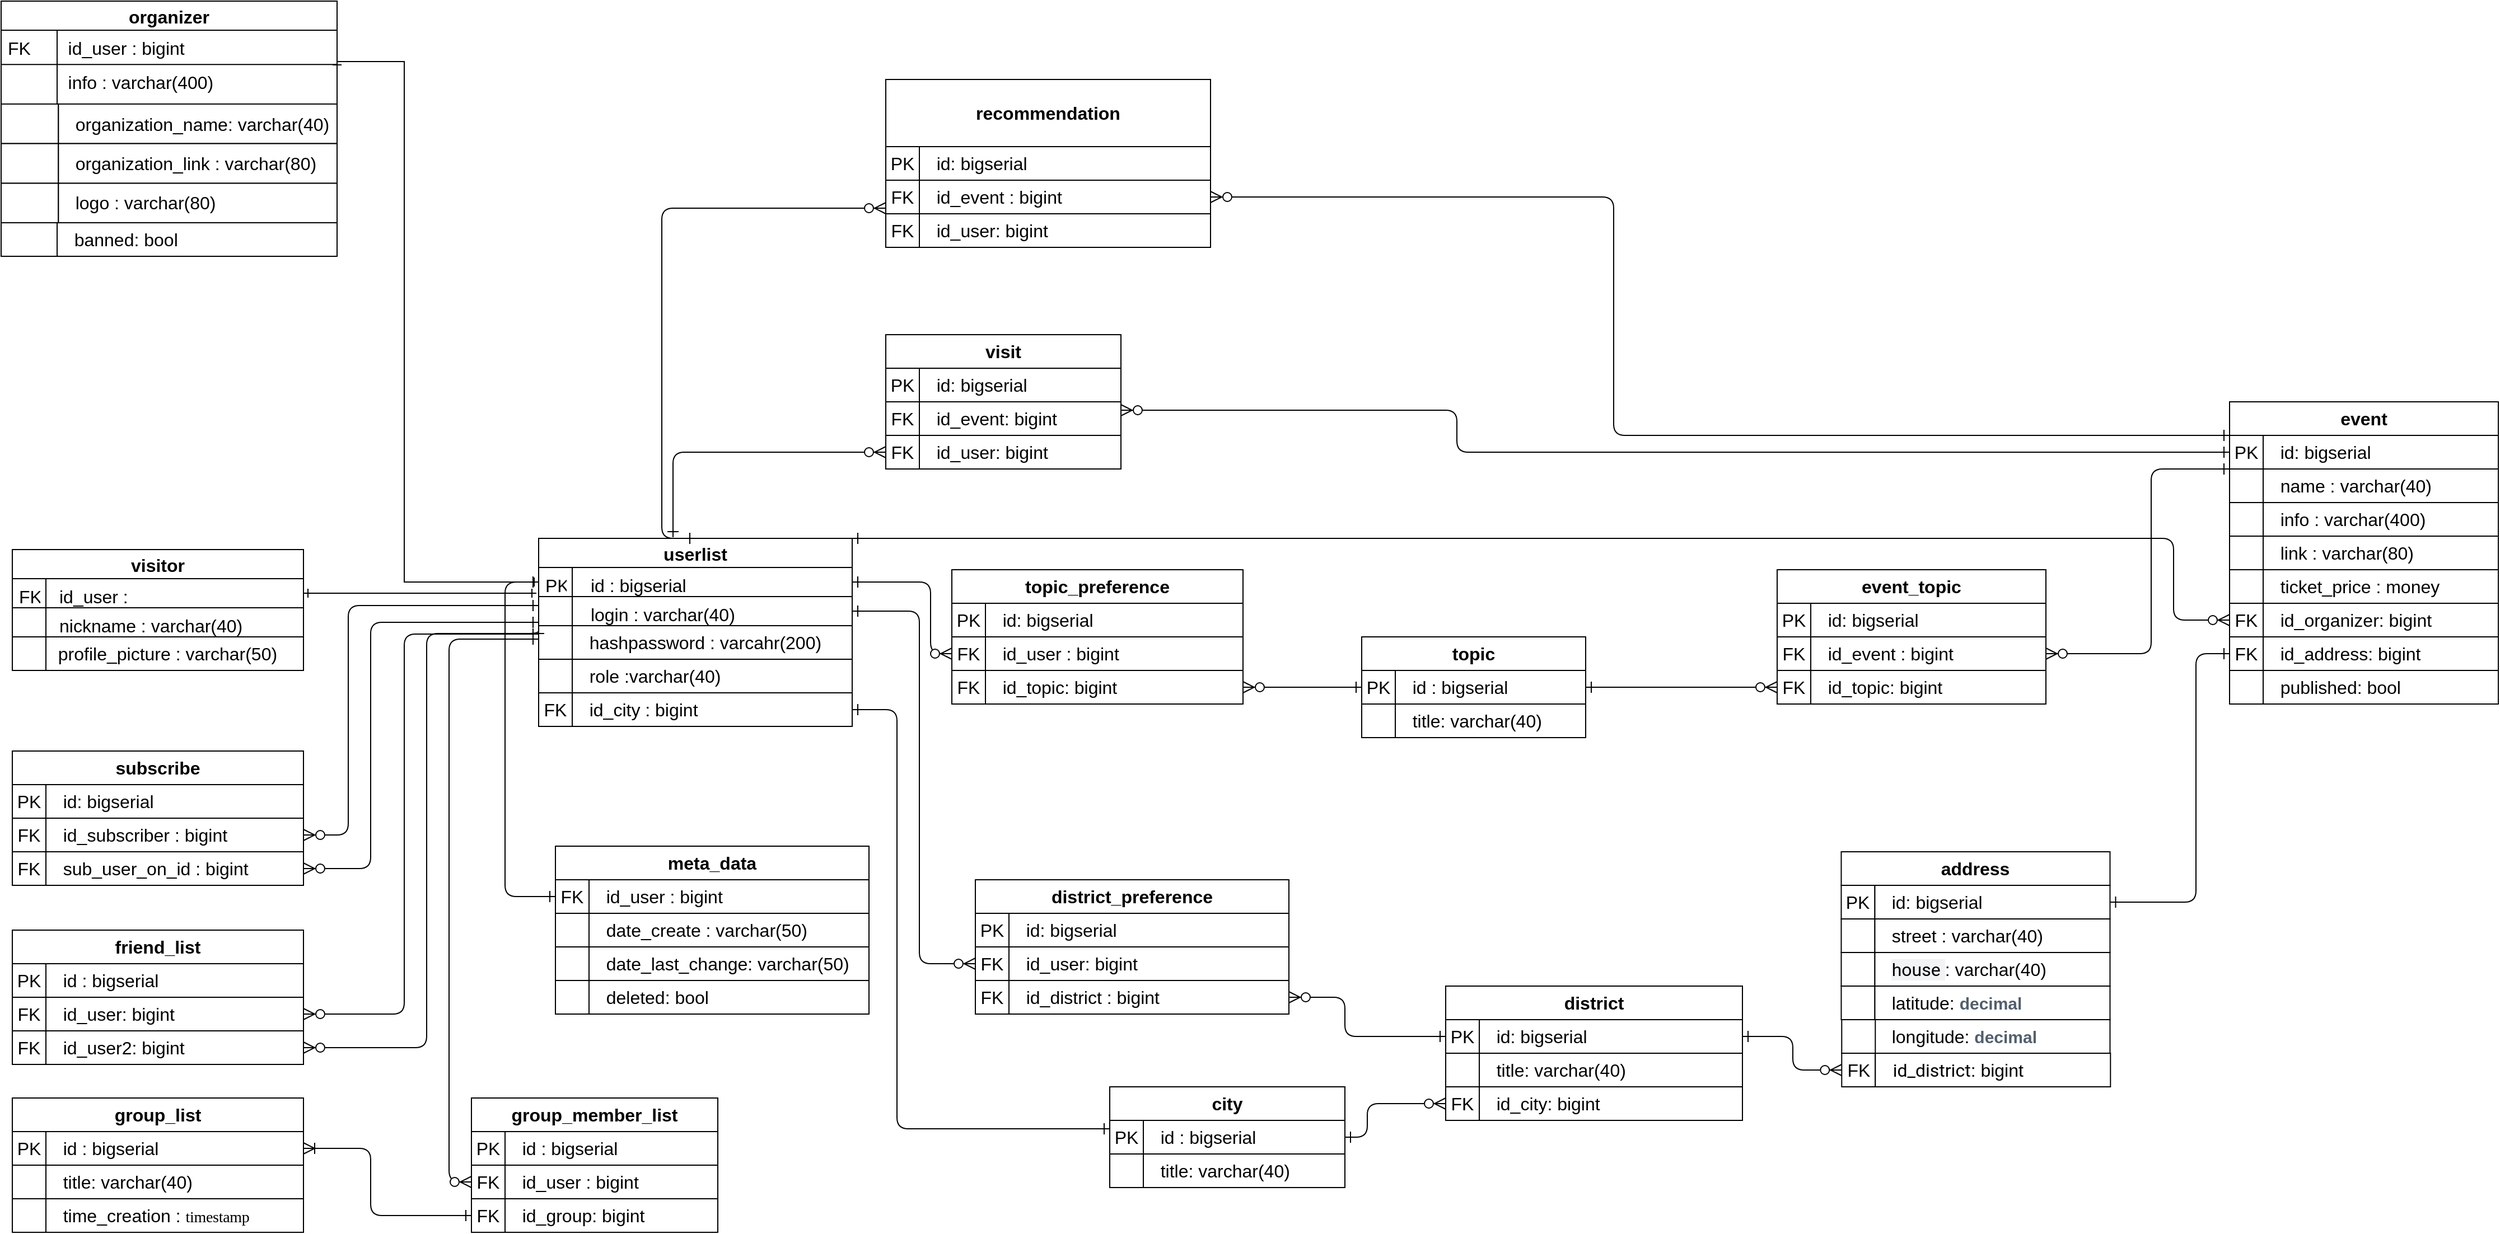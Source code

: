 <mxfile version="12.6.5" type="device"><diagram id="C5RBs43oDa-KdzZeNtuy" name="Page-1"><mxGraphModel dx="1504" dy="714" grid="1" gridSize="10" guides="1" tooltips="1" connect="1" arrows="1" fold="1" page="1" pageScale="1" pageWidth="827" pageHeight="1169" math="0" shadow="0"><root><mxCell id="WIyWlLk6GJQsqaUBKTNV-0"/><mxCell id="WIyWlLk6GJQsqaUBKTNV-1" parent="WIyWlLk6GJQsqaUBKTNV-0"/><mxCell id="cJ0iPeuXP4pMmwg4Xfa1-134" style="edgeStyle=orthogonalEdgeStyle;rounded=0;orthogonalLoop=1;jettySize=auto;html=1;exitX=0;exitY=0.5;exitDx=0;exitDy=0;entryX=1;entryY=-0.093;entryDx=0;entryDy=0;entryPerimeter=0;startArrow=ERone;startFill=0;endArrow=ERone;endFill=0;fontSize=16;" parent="WIyWlLk6GJQsqaUBKTNV-1" source="zkfFHV4jXpPFQw0GAbJ--52" target="cJ0iPeuXP4pMmwg4Xfa1-52" edge="1"><mxGeometry relative="1" as="geometry"><Array as="points"><mxPoint x="370" y="559"/><mxPoint x="370" y="94"/><mxPoint x="310" y="94"/></Array></mxGeometry></mxCell><mxCell id="cJ0iPeuXP4pMmwg4Xfa1-21" value="" style="group;fontSize=16;" parent="WIyWlLk6GJQsqaUBKTNV-1" vertex="1" connectable="0"><mxGeometry x="490" y="520" width="280" height="138" as="geometry"/></mxCell><mxCell id="zkfFHV4jXpPFQw0GAbJ--51" value="userlist" style="swimlane;fontStyle=1;childLayout=stackLayout;horizontal=1;startSize=26;horizontalStack=0;resizeParent=1;resizeLast=0;collapsible=1;marginBottom=0;rounded=0;shadow=0;strokeWidth=1;fontSize=16;" parent="cJ0iPeuXP4pMmwg4Xfa1-21" vertex="1"><mxGeometry width="280" height="78" as="geometry"><mxRectangle x="20" y="80" width="160" height="26" as="alternateBounds"/></mxGeometry></mxCell><mxCell id="zkfFHV4jXpPFQw0GAbJ--52" value=" id : bigserial&#10;" style="shape=partialRectangle;top=0;left=0;right=0;bottom=1;align=left;verticalAlign=top;fillColor=none;spacingLeft=40;spacingRight=4;overflow=hidden;rotatable=0;points=[[0,0.5],[1,0.5]];portConstraint=eastwest;dropTarget=0;rounded=0;shadow=0;strokeWidth=1;fontStyle=0;fontSize=16;" parent="zkfFHV4jXpPFQw0GAbJ--51" vertex="1"><mxGeometry y="26" width="280" height="26" as="geometry"/></mxCell><mxCell id="zkfFHV4jXpPFQw0GAbJ--53" value="PK" style="shape=partialRectangle;top=0;left=0;bottom=0;fillColor=none;align=left;verticalAlign=top;spacingLeft=4;spacingRight=4;overflow=hidden;rotatable=0;points=[];portConstraint=eastwest;part=1;fontSize=16;" parent="zkfFHV4jXpPFQw0GAbJ--52" vertex="1" connectable="0"><mxGeometry width="30" height="26" as="geometry"/></mxCell><mxCell id="zkfFHV4jXpPFQw0GAbJ--54" value=" login : varchar(40)" style="shape=partialRectangle;top=0;left=0;right=0;bottom=0;align=left;verticalAlign=top;fillColor=none;spacingLeft=40;spacingRight=4;overflow=hidden;rotatable=0;points=[[0,0.5],[1,0.5]];portConstraint=eastwest;dropTarget=0;rounded=0;shadow=0;strokeWidth=1;fontSize=16;" parent="zkfFHV4jXpPFQw0GAbJ--51" vertex="1"><mxGeometry y="52" width="280" height="26" as="geometry"/></mxCell><mxCell id="zkfFHV4jXpPFQw0GAbJ--55" value="" style="shape=partialRectangle;top=0;left=0;bottom=0;fillColor=none;align=left;verticalAlign=top;spacingLeft=4;spacingRight=4;overflow=hidden;rotatable=0;points=[];portConstraint=eastwest;part=1;fontSize=16;" parent="zkfFHV4jXpPFQw0GAbJ--54" vertex="1" connectable="0"><mxGeometry width="30" height="26" as="geometry"/></mxCell><mxCell id="cJ0iPeuXP4pMmwg4Xfa1-22" value="" style="group;fontSize=16;" parent="cJ0iPeuXP4pMmwg4Xfa1-21" vertex="1" connectable="0"><mxGeometry y="78" width="280" height="60" as="geometry"/></mxCell><mxCell id="cJ0iPeuXP4pMmwg4Xfa1-7" value="" style="rounded=0;whiteSpace=wrap;html=1;fontSize=16;" parent="cJ0iPeuXP4pMmwg4Xfa1-22" vertex="1"><mxGeometry width="49.412" height="30" as="geometry"/></mxCell><mxCell id="cJ0iPeuXP4pMmwg4Xfa1-13" value="&lt;span style=&quot;white-space: normal ; font-size: 16px&quot;&gt;&amp;nbsp; &amp;nbsp;hashpassword : varcahr(200)&lt;/span&gt;" style="rounded=0;whiteSpace=wrap;html=1;align=left;fontSize=16;" parent="cJ0iPeuXP4pMmwg4Xfa1-22" vertex="1"><mxGeometry x="30" width="250" height="30" as="geometry"/></mxCell><mxCell id="cJ0iPeuXP4pMmwg4Xfa1-14" value="" style="rounded=0;whiteSpace=wrap;html=1;fontSize=16;" parent="cJ0iPeuXP4pMmwg4Xfa1-22" vertex="1"><mxGeometry y="30" width="30" height="30" as="geometry"/></mxCell><mxCell id="cJ0iPeuXP4pMmwg4Xfa1-15" value="&amp;nbsp; &amp;nbsp;role :varchar(40)" style="rounded=0;whiteSpace=wrap;html=1;align=left;fontSize=16;" parent="cJ0iPeuXP4pMmwg4Xfa1-22" vertex="1"><mxGeometry x="30" y="30" width="250" height="30" as="geometry"/></mxCell><mxCell id="cJ0iPeuXP4pMmwg4Xfa1-27" value="PK" style="rounded=0;whiteSpace=wrap;html=1;fontSize=16;" parent="WIyWlLk6GJQsqaUBKTNV-1" vertex="1"><mxGeometry x="2000" y="428" width="30" height="30" as="geometry"/></mxCell><mxCell id="cJ0iPeuXP4pMmwg4Xfa1-28" value="&amp;nbsp; &amp;nbsp;id&lt;span style=&quot;white-space: nowrap&quot;&gt;:&amp;nbsp;&lt;/span&gt;bigserial" style="rounded=0;whiteSpace=wrap;html=1;align=left;fontSize=16;" parent="WIyWlLk6GJQsqaUBKTNV-1" vertex="1"><mxGeometry x="2030" y="428" width="210" height="30" as="geometry"/></mxCell><mxCell id="cJ0iPeuXP4pMmwg4Xfa1-42" value="FK" style="rounded=0;whiteSpace=wrap;html=1;fontSize=16;" parent="WIyWlLk6GJQsqaUBKTNV-1" vertex="1"><mxGeometry x="490" y="658" width="30" height="30" as="geometry"/></mxCell><mxCell id="cJ0iPeuXP4pMmwg4Xfa1-43" value="&amp;nbsp; &amp;nbsp;id_city :&amp;nbsp;bigint" style="rounded=0;whiteSpace=wrap;html=1;align=left;fontSize=16;" parent="WIyWlLk6GJQsqaUBKTNV-1" vertex="1"><mxGeometry x="520" y="658" width="250" height="30" as="geometry"/></mxCell><mxCell id="cJ0iPeuXP4pMmwg4Xfa1-61" value="" style="group;fontSize=16;" parent="WIyWlLk6GJQsqaUBKTNV-1" vertex="1" connectable="0"><mxGeometry x="110" y="530" width="170" height="138" as="geometry"/></mxCell><mxCell id="cJ0iPeuXP4pMmwg4Xfa1-62" value="visitor" style="swimlane;fontStyle=1;childLayout=stackLayout;horizontal=1;startSize=26;horizontalStack=0;resizeParent=1;resizeLast=0;collapsible=1;marginBottom=0;rounded=0;shadow=0;strokeWidth=1;fontSize=16;" parent="cJ0iPeuXP4pMmwg4Xfa1-61" vertex="1"><mxGeometry x="-90" width="260" height="78" as="geometry"><mxRectangle x="20" y="80" width="160" height="26" as="alternateBounds"/></mxGeometry></mxCell><mxCell id="cJ0iPeuXP4pMmwg4Xfa1-63" value="id_user : &#10;" style="shape=partialRectangle;top=0;left=0;right=0;bottom=1;align=left;verticalAlign=top;fillColor=none;spacingLeft=40;spacingRight=4;overflow=hidden;rotatable=0;points=[[0,0.5],[1,0.5]];portConstraint=eastwest;dropTarget=0;rounded=0;shadow=0;strokeWidth=1;fontStyle=0;fontSize=16;" parent="cJ0iPeuXP4pMmwg4Xfa1-62" vertex="1"><mxGeometry y="26" width="260" height="26" as="geometry"/></mxCell><mxCell id="cJ0iPeuXP4pMmwg4Xfa1-64" value="FK" style="shape=partialRectangle;top=0;left=0;bottom=0;fillColor=none;align=left;verticalAlign=top;spacingLeft=4;spacingRight=4;overflow=hidden;rotatable=0;points=[];portConstraint=eastwest;part=1;fontSize=16;" parent="cJ0iPeuXP4pMmwg4Xfa1-63" vertex="1" connectable="0"><mxGeometry width="30" height="26" as="geometry"/></mxCell><mxCell id="cJ0iPeuXP4pMmwg4Xfa1-65" value="nickname : varchar(40)" style="shape=partialRectangle;top=0;left=0;right=0;bottom=0;align=left;verticalAlign=top;fillColor=none;spacingLeft=40;spacingRight=4;overflow=hidden;rotatable=0;points=[[0,0.5],[1,0.5]];portConstraint=eastwest;dropTarget=0;rounded=0;shadow=0;strokeWidth=1;fontSize=16;" parent="cJ0iPeuXP4pMmwg4Xfa1-62" vertex="1"><mxGeometry y="52" width="260" height="26" as="geometry"/></mxCell><mxCell id="cJ0iPeuXP4pMmwg4Xfa1-66" value="" style="shape=partialRectangle;top=0;left=0;bottom=0;fillColor=none;align=left;verticalAlign=top;spacingLeft=4;spacingRight=4;overflow=hidden;rotatable=0;points=[];portConstraint=eastwest;part=1;fontSize=16;" parent="cJ0iPeuXP4pMmwg4Xfa1-65" vertex="1" connectable="0"><mxGeometry width="30" height="26" as="geometry"/></mxCell><mxCell id="cJ0iPeuXP4pMmwg4Xfa1-67" value="" style="group;fontSize=16;" parent="cJ0iPeuXP4pMmwg4Xfa1-61" vertex="1" connectable="0"><mxGeometry y="78" width="170" height="60" as="geometry"/></mxCell><mxCell id="cJ0iPeuXP4pMmwg4Xfa1-68" value="" style="rounded=0;whiteSpace=wrap;html=1;fontSize=16;" parent="cJ0iPeuXP4pMmwg4Xfa1-67" vertex="1"><mxGeometry x="-90" width="30" height="30" as="geometry"/></mxCell><mxCell id="cJ0iPeuXP4pMmwg4Xfa1-69" value="&lt;span style=&quot;white-space: normal ; font-size: 16px&quot;&gt;&amp;nbsp; &lt;/span&gt;profile_picture&amp;nbsp;&lt;span style=&quot;white-space: nowrap&quot;&gt;: varchar(50)&lt;/span&gt;" style="rounded=0;whiteSpace=wrap;html=1;align=left;fontSize=16;" parent="cJ0iPeuXP4pMmwg4Xfa1-67" vertex="1"><mxGeometry x="-60" width="230" height="30" as="geometry"/></mxCell><mxCell id="cJ0iPeuXP4pMmwg4Xfa1-73" value="&lt;b style=&quot;font-size: 16px;&quot;&gt;event&lt;/b&gt;" style="rounded=0;whiteSpace=wrap;html=1;align=center;fontSize=16;" parent="WIyWlLk6GJQsqaUBKTNV-1" vertex="1"><mxGeometry x="2000" y="398" width="240" height="30" as="geometry"/></mxCell><mxCell id="cJ0iPeuXP4pMmwg4Xfa1-74" value="" style="rounded=0;whiteSpace=wrap;html=1;fontSize=16;" parent="WIyWlLk6GJQsqaUBKTNV-1" vertex="1"><mxGeometry x="2000" y="458" width="30" height="30" as="geometry"/></mxCell><mxCell id="cJ0iPeuXP4pMmwg4Xfa1-75" value="&amp;nbsp; &amp;nbsp;name : varchar(40)" style="rounded=0;whiteSpace=wrap;html=1;align=left;fontSize=16;" parent="WIyWlLk6GJQsqaUBKTNV-1" vertex="1"><mxGeometry x="2030" y="458" width="210" height="30" as="geometry"/></mxCell><mxCell id="cJ0iPeuXP4pMmwg4Xfa1-78" value="" style="rounded=0;whiteSpace=wrap;html=1;fontSize=16;" parent="WIyWlLk6GJQsqaUBKTNV-1" vertex="1"><mxGeometry x="2000" y="518" width="30" height="30" as="geometry"/></mxCell><mxCell id="cJ0iPeuXP4pMmwg4Xfa1-79" value="&amp;nbsp; &amp;nbsp;link : varchar(80)" style="rounded=0;whiteSpace=wrap;html=1;align=left;fontSize=16;" parent="WIyWlLk6GJQsqaUBKTNV-1" vertex="1"><mxGeometry x="2030" y="518" width="210" height="30" as="geometry"/></mxCell><mxCell id="cJ0iPeuXP4pMmwg4Xfa1-80" value="" style="rounded=0;whiteSpace=wrap;html=1;fontSize=16;" parent="WIyWlLk6GJQsqaUBKTNV-1" vertex="1"><mxGeometry x="2000" y="488" width="30" height="30" as="geometry"/></mxCell><mxCell id="cJ0iPeuXP4pMmwg4Xfa1-81" value="&amp;nbsp; &amp;nbsp;info : varchar(400)" style="rounded=0;whiteSpace=wrap;html=1;align=left;fontSize=16;" parent="WIyWlLk6GJQsqaUBKTNV-1" vertex="1"><mxGeometry x="2030" y="488" width="210" height="30" as="geometry"/></mxCell><mxCell id="cJ0iPeuXP4pMmwg4Xfa1-82" value="" style="rounded=0;whiteSpace=wrap;html=1;fontSize=16;" parent="WIyWlLk6GJQsqaUBKTNV-1" vertex="1"><mxGeometry x="2000" y="548" width="30" height="30" as="geometry"/></mxCell><mxCell id="cJ0iPeuXP4pMmwg4Xfa1-83" value="&amp;nbsp; &amp;nbsp;ticket_price : money" style="rounded=0;whiteSpace=wrap;html=1;align=left;fontSize=16;" parent="WIyWlLk6GJQsqaUBKTNV-1" vertex="1"><mxGeometry x="2030" y="548" width="210" height="30" as="geometry"/></mxCell><mxCell id="cJ0iPeuXP4pMmwg4Xfa1-84" value="FK" style="rounded=0;whiteSpace=wrap;html=1;fontSize=16;" parent="WIyWlLk6GJQsqaUBKTNV-1" vertex="1"><mxGeometry x="2000" y="578" width="30" height="30" as="geometry"/></mxCell><mxCell id="cJ0iPeuXP4pMmwg4Xfa1-85" value="&amp;nbsp; &amp;nbsp;id_organizer&lt;span style=&quot;white-space: nowrap&quot;&gt;:&amp;nbsp;&lt;/span&gt;&lt;span style=&quot;white-space: nowrap&quot;&gt;bigint&lt;/span&gt;" style="rounded=0;whiteSpace=wrap;html=1;align=left;fontSize=16;" parent="WIyWlLk6GJQsqaUBKTNV-1" vertex="1"><mxGeometry x="2030" y="578" width="210" height="30" as="geometry"/></mxCell><mxCell id="cJ0iPeuXP4pMmwg4Xfa1-88" value="PK" style="rounded=0;whiteSpace=wrap;html=1;fontSize=16;" parent="WIyWlLk6GJQsqaUBKTNV-1" vertex="1"><mxGeometry x="1300" y="950" width="30" height="30" as="geometry"/></mxCell><mxCell id="cJ0iPeuXP4pMmwg4Xfa1-89" value="&amp;nbsp; &amp;nbsp;id: bigserial" style="rounded=0;whiteSpace=wrap;html=1;align=left;fontSize=16;" parent="WIyWlLk6GJQsqaUBKTNV-1" vertex="1"><mxGeometry x="1330" y="950" width="235" height="30" as="geometry"/></mxCell><mxCell id="cJ0iPeuXP4pMmwg4Xfa1-90" value="&lt;b style=&quot;font-size: 16px&quot;&gt;district&lt;/b&gt;" style="rounded=0;whiteSpace=wrap;html=1;align=center;fontSize=16;" parent="WIyWlLk6GJQsqaUBKTNV-1" vertex="1"><mxGeometry x="1300" y="920" width="265" height="30" as="geometry"/></mxCell><mxCell id="cJ0iPeuXP4pMmwg4Xfa1-91" value="" style="rounded=0;whiteSpace=wrap;html=1;fontSize=16;" parent="WIyWlLk6GJQsqaUBKTNV-1" vertex="1"><mxGeometry x="1300" y="980" width="30" height="30" as="geometry"/></mxCell><mxCell id="cJ0iPeuXP4pMmwg4Xfa1-92" value="&amp;nbsp; &amp;nbsp;title: varchar(40)" style="rounded=0;whiteSpace=wrap;html=1;align=left;fontSize=16;" parent="WIyWlLk6GJQsqaUBKTNV-1" vertex="1"><mxGeometry x="1330" y="980" width="235" height="30" as="geometry"/></mxCell><mxCell id="cJ0iPeuXP4pMmwg4Xfa1-95" value="FK" style="rounded=0;whiteSpace=wrap;html=1;fontSize=16;" parent="WIyWlLk6GJQsqaUBKTNV-1" vertex="1"><mxGeometry x="1300" y="1010" width="30" height="30" as="geometry"/></mxCell><mxCell id="cJ0iPeuXP4pMmwg4Xfa1-96" value="&amp;nbsp; &amp;nbsp;id_city:&amp;nbsp;bigint" style="rounded=0;whiteSpace=wrap;html=1;align=left;fontSize=16;" parent="WIyWlLk6GJQsqaUBKTNV-1" vertex="1"><mxGeometry x="1330" y="1010" width="235" height="30" as="geometry"/></mxCell><mxCell id="cJ0iPeuXP4pMmwg4Xfa1-97" value="PK" style="rounded=0;whiteSpace=wrap;html=1;fontSize=16;" parent="WIyWlLk6GJQsqaUBKTNV-1" vertex="1"><mxGeometry x="1225" y="638" width="30" height="30" as="geometry"/></mxCell><mxCell id="cJ0iPeuXP4pMmwg4Xfa1-98" value="&amp;nbsp; &amp;nbsp;id&amp;nbsp;&lt;span style=&quot;white-space: nowrap&quot;&gt;:&amp;nbsp;&lt;/span&gt;bigserial" style="rounded=0;whiteSpace=wrap;html=1;align=left;fontSize=16;" parent="WIyWlLk6GJQsqaUBKTNV-1" vertex="1"><mxGeometry x="1255" y="638" width="170" height="30" as="geometry"/></mxCell><mxCell id="cJ0iPeuXP4pMmwg4Xfa1-99" value="&lt;b style=&quot;font-size: 16px;&quot;&gt;topic&lt;/b&gt;" style="rounded=0;whiteSpace=wrap;html=1;align=center;fontSize=16;" parent="WIyWlLk6GJQsqaUBKTNV-1" vertex="1"><mxGeometry x="1225" y="608" width="200" height="30" as="geometry"/></mxCell><mxCell id="cJ0iPeuXP4pMmwg4Xfa1-100" value="" style="rounded=0;whiteSpace=wrap;html=1;fontSize=16;" parent="WIyWlLk6GJQsqaUBKTNV-1" vertex="1"><mxGeometry x="1225" y="668" width="30" height="30" as="geometry"/></mxCell><mxCell id="cJ0iPeuXP4pMmwg4Xfa1-101" value="&amp;nbsp; &amp;nbsp;title: varchar(40)" style="rounded=0;whiteSpace=wrap;html=1;align=left;fontSize=16;" parent="WIyWlLk6GJQsqaUBKTNV-1" vertex="1"><mxGeometry x="1255" y="668" width="170" height="30" as="geometry"/></mxCell><mxCell id="cJ0iPeuXP4pMmwg4Xfa1-108" value="FK" style="rounded=0;whiteSpace=wrap;html=1;fontSize=16;" parent="WIyWlLk6GJQsqaUBKTNV-1" vertex="1"><mxGeometry x="2000" y="608" width="30" height="30" as="geometry"/></mxCell><mxCell id="cJ0iPeuXP4pMmwg4Xfa1-109" value="&amp;nbsp; &amp;nbsp;id_address&lt;span style=&quot;white-space: nowrap&quot;&gt;:&amp;nbsp;&lt;/span&gt;&lt;span style=&quot;white-space: nowrap&quot;&gt;bigint&lt;/span&gt;" style="rounded=0;whiteSpace=wrap;html=1;align=left;fontSize=16;" parent="WIyWlLk6GJQsqaUBKTNV-1" vertex="1"><mxGeometry x="2030" y="608" width="210" height="30" as="geometry"/></mxCell><mxCell id="cJ0iPeuXP4pMmwg4Xfa1-110" value="PK" style="rounded=0;whiteSpace=wrap;html=1;fontSize=16;" parent="WIyWlLk6GJQsqaUBKTNV-1" vertex="1"><mxGeometry x="1000" y="1040" width="30" height="30" as="geometry"/></mxCell><mxCell id="cJ0iPeuXP4pMmwg4Xfa1-111" value="&amp;nbsp; &amp;nbsp;id : bigserial" style="rounded=0;whiteSpace=wrap;html=1;align=left;fontSize=16;" parent="WIyWlLk6GJQsqaUBKTNV-1" vertex="1"><mxGeometry x="1030" y="1040" width="180" height="30" as="geometry"/></mxCell><mxCell id="cJ0iPeuXP4pMmwg4Xfa1-112" value="&lt;b style=&quot;font-size: 16px&quot;&gt;city&lt;/b&gt;" style="rounded=0;whiteSpace=wrap;html=1;align=center;fontSize=16;" parent="WIyWlLk6GJQsqaUBKTNV-1" vertex="1"><mxGeometry x="1000" y="1010" width="210" height="30" as="geometry"/></mxCell><mxCell id="cJ0iPeuXP4pMmwg4Xfa1-113" value="" style="rounded=0;whiteSpace=wrap;html=1;fontSize=16;" parent="WIyWlLk6GJQsqaUBKTNV-1" vertex="1"><mxGeometry x="1000" y="1070" width="30" height="30" as="geometry"/></mxCell><mxCell id="cJ0iPeuXP4pMmwg4Xfa1-114" value="&amp;nbsp; &amp;nbsp;title: varchar(40)" style="rounded=0;whiteSpace=wrap;html=1;align=left;fontSize=16;" parent="WIyWlLk6GJQsqaUBKTNV-1" vertex="1"><mxGeometry x="1030" y="1070" width="180" height="30" as="geometry"/></mxCell><mxCell id="cJ0iPeuXP4pMmwg4Xfa1-119" value="PK" style="rounded=0;whiteSpace=wrap;html=1;fontSize=16;" parent="WIyWlLk6GJQsqaUBKTNV-1" vertex="1"><mxGeometry x="1653.24" y="830" width="30" height="30" as="geometry"/></mxCell><mxCell id="cJ0iPeuXP4pMmwg4Xfa1-120" value="&amp;nbsp; &amp;nbsp;id&lt;span style=&quot;white-space: nowrap&quot;&gt;:&amp;nbsp;&lt;/span&gt;bigserial" style="rounded=0;whiteSpace=wrap;html=1;align=left;fontSize=16;" parent="WIyWlLk6GJQsqaUBKTNV-1" vertex="1"><mxGeometry x="1683.24" y="830" width="210" height="30" as="geometry"/></mxCell><mxCell id="cJ0iPeuXP4pMmwg4Xfa1-121" value="&lt;b style=&quot;font-size: 16px&quot;&gt;address&lt;/b&gt;" style="rounded=0;whiteSpace=wrap;html=1;align=center;fontSize=16;" parent="WIyWlLk6GJQsqaUBKTNV-1" vertex="1"><mxGeometry x="1653.24" y="800" width="240" height="30" as="geometry"/></mxCell><mxCell id="cJ0iPeuXP4pMmwg4Xfa1-122" value="FK" style="rounded=0;whiteSpace=wrap;html=1;fontSize=16;" parent="WIyWlLk6GJQsqaUBKTNV-1" vertex="1"><mxGeometry x="1653.65" y="980" width="30" height="30" as="geometry"/></mxCell><mxCell id="cJ0iPeuXP4pMmwg4Xfa1-123" value="&amp;nbsp; &amp;nbsp;&lt;font face=&quot;roboto, arial, sans-serif&quot;&gt;&lt;span style=&quot;white-space: nowrap&quot;&gt;id_district&lt;/span&gt;&lt;/font&gt;&lt;span style=&quot;white-space: nowrap&quot;&gt;:&amp;nbsp;&lt;/span&gt;&lt;span style=&quot;white-space: nowrap&quot;&gt;bigint&lt;/span&gt;" style="rounded=0;whiteSpace=wrap;html=1;align=left;fontSize=16;" parent="WIyWlLk6GJQsqaUBKTNV-1" vertex="1"><mxGeometry x="1683.65" y="980" width="210" height="30" as="geometry"/></mxCell><mxCell id="cJ0iPeuXP4pMmwg4Xfa1-124" value="" style="rounded=0;whiteSpace=wrap;html=1;fontSize=16;" parent="WIyWlLk6GJQsqaUBKTNV-1" vertex="1"><mxGeometry x="1653.24" y="890" width="30" height="30" as="geometry"/></mxCell><mxCell id="cJ0iPeuXP4pMmwg4Xfa1-125" value="&amp;nbsp; &amp;nbsp;&lt;span style=&quot;font-family: &amp;#34;roboto&amp;#34; , &amp;#34;arial&amp;#34; , sans-serif ; white-space: nowrap ; background-color: rgb(241 , 243 , 244)&quot;&gt;house&amp;nbsp;&lt;/span&gt;: varchar(40)" style="rounded=0;whiteSpace=wrap;html=1;align=left;fontSize=16;" parent="WIyWlLk6GJQsqaUBKTNV-1" vertex="1"><mxGeometry x="1683.24" y="890" width="210" height="30" as="geometry"/></mxCell><mxCell id="cJ0iPeuXP4pMmwg4Xfa1-126" value="" style="rounded=0;whiteSpace=wrap;html=1;fontSize=16;" parent="WIyWlLk6GJQsqaUBKTNV-1" vertex="1"><mxGeometry x="1653.24" y="860" width="30" height="30" as="geometry"/></mxCell><mxCell id="cJ0iPeuXP4pMmwg4Xfa1-127" value="&amp;nbsp; &amp;nbsp;street : varchar(40)" style="rounded=0;whiteSpace=wrap;html=1;align=left;fontSize=16;" parent="WIyWlLk6GJQsqaUBKTNV-1" vertex="1"><mxGeometry x="1683.24" y="860" width="210" height="30" as="geometry"/></mxCell><mxCell id="cJ0iPeuXP4pMmwg4Xfa1-128" value="" style="group" parent="WIyWlLk6GJQsqaUBKTNV-1" vertex="1" connectable="0"><mxGeometry x="10" y="40" width="300" height="198" as="geometry"/></mxCell><mxCell id="cJ0iPeuXP4pMmwg4Xfa1-44" value="" style="rounded=0;whiteSpace=wrap;html=1;fontSize=16;" parent="cJ0iPeuXP4pMmwg4Xfa1-128" vertex="1"><mxGeometry y="162.643" width="51.176" height="35.357" as="geometry"/></mxCell><mxCell id="cJ0iPeuXP4pMmwg4Xfa1-45" value="&amp;nbsp; &amp;nbsp;logo&amp;nbsp;&lt;span style=&quot;white-space: nowrap&quot;&gt;: varchar(80)&lt;/span&gt;" style="rounded=0;whiteSpace=wrap;html=1;align=left;fontSize=16;" parent="cJ0iPeuXP4pMmwg4Xfa1-128" vertex="1"><mxGeometry x="51.18" y="162.64" width="248.82" height="35.36" as="geometry"/></mxCell><mxCell id="cJ0iPeuXP4pMmwg4Xfa1-48" value="" style="group;fontSize=16;" parent="cJ0iPeuXP4pMmwg4Xfa1-128" vertex="1" connectable="0"><mxGeometry width="300" height="162.649" as="geometry"/></mxCell><mxCell id="cJ0iPeuXP4pMmwg4Xfa1-49" value="organizer" style="swimlane;fontStyle=1;childLayout=stackLayout;horizontal=1;startSize=26;horizontalStack=0;resizeParent=1;resizeLast=0;collapsible=1;marginBottom=0;rounded=0;shadow=0;strokeWidth=1;fontSize=16;" parent="cJ0iPeuXP4pMmwg4Xfa1-48" vertex="1"><mxGeometry width="300" height="96.643" as="geometry"><mxRectangle x="20" y="80" width="160" height="26" as="alternateBounds"/></mxGeometry></mxCell><mxCell id="cJ0iPeuXP4pMmwg4Xfa1-50" value="    id_user : bigint" style="shape=partialRectangle;top=0;left=0;right=0;bottom=1;align=left;verticalAlign=top;fillColor=none;spacingLeft=40;spacingRight=4;overflow=hidden;rotatable=0;points=[[0,0.5],[1,0.5]];portConstraint=eastwest;dropTarget=0;rounded=0;shadow=0;strokeWidth=1;fontStyle=0;fontSize=16;" parent="cJ0iPeuXP4pMmwg4Xfa1-49" vertex="1"><mxGeometry y="26" width="300" height="30.643" as="geometry"/></mxCell><mxCell id="cJ0iPeuXP4pMmwg4Xfa1-51" value="FK" style="shape=partialRectangle;top=0;left=0;bottom=0;fillColor=none;align=left;verticalAlign=top;spacingLeft=4;spacingRight=4;overflow=hidden;rotatable=0;points=[];portConstraint=eastwest;part=1;fontSize=16;" parent="cJ0iPeuXP4pMmwg4Xfa1-50" vertex="1" connectable="0"><mxGeometry width="50" height="30.64" as="geometry"/></mxCell><mxCell id="cJ0iPeuXP4pMmwg4Xfa1-52" value="    info : varchar(400)" style="shape=partialRectangle;top=0;left=0;right=0;bottom=0;align=left;verticalAlign=top;fillColor=none;spacingLeft=40;spacingRight=4;overflow=hidden;rotatable=0;points=[[0,0.5],[1,0.5]];portConstraint=eastwest;dropTarget=0;rounded=0;shadow=0;strokeWidth=1;fontSize=16;" parent="cJ0iPeuXP4pMmwg4Xfa1-49" vertex="1"><mxGeometry y="56.643" width="300" height="40" as="geometry"/></mxCell><mxCell id="cJ0iPeuXP4pMmwg4Xfa1-53" value="" style="shape=partialRectangle;top=0;left=0;bottom=0;fillColor=none;align=left;verticalAlign=top;spacingLeft=4;spacingRight=4;overflow=hidden;rotatable=0;points=[];portConstraint=eastwest;part=1;fontSize=16;" parent="cJ0iPeuXP4pMmwg4Xfa1-52" vertex="1" connectable="0"><mxGeometry width="50" height="40" as="geometry"/></mxCell><mxCell id="cJ0iPeuXP4pMmwg4Xfa1-54" value="" style="group;fontSize=16;" parent="cJ0iPeuXP4pMmwg4Xfa1-48" vertex="1" connectable="0"><mxGeometry y="91.929" width="300" height="70.72" as="geometry"/></mxCell><mxCell id="cJ0iPeuXP4pMmwg4Xfa1-55" value="" style="rounded=0;whiteSpace=wrap;html=1;fontSize=16;" parent="cJ0iPeuXP4pMmwg4Xfa1-54" vertex="1"><mxGeometry width="51.176" height="35.357" as="geometry"/></mxCell><mxCell id="cJ0iPeuXP4pMmwg4Xfa1-56" value="&lt;span style=&quot;white-space: normal ; font-size: 16px&quot;&gt;&amp;nbsp; &amp;nbsp;&lt;/span&gt;organization_name&lt;span style=&quot;white-space: nowrap&quot;&gt;: varchar(40)&lt;/span&gt;" style="rounded=0;whiteSpace=wrap;html=1;align=left;fontSize=16;" parent="cJ0iPeuXP4pMmwg4Xfa1-54" vertex="1"><mxGeometry x="51.18" width="248.82" height="35.36" as="geometry"/></mxCell><mxCell id="cJ0iPeuXP4pMmwg4Xfa1-57" value="" style="rounded=0;whiteSpace=wrap;html=1;fontSize=16;" parent="cJ0iPeuXP4pMmwg4Xfa1-54" vertex="1"><mxGeometry y="35.357" width="51.176" height="35.357" as="geometry"/></mxCell><mxCell id="cJ0iPeuXP4pMmwg4Xfa1-58" value="&amp;nbsp; &amp;nbsp;organization_link&amp;nbsp;&lt;span style=&quot;white-space: nowrap&quot;&gt;: varchar(80)&lt;/span&gt;" style="rounded=0;whiteSpace=wrap;html=1;align=left;fontSize=16;" parent="cJ0iPeuXP4pMmwg4Xfa1-54" vertex="1"><mxGeometry x="51.18" y="35.36" width="248.82" height="35.36" as="geometry"/></mxCell><mxCell id="cJ0iPeuXP4pMmwg4Xfa1-131" value="" style="edgeStyle=orthogonalEdgeStyle;endArrow=ERone;startArrow=ERone;shadow=0;strokeWidth=1;endSize=8;startSize=8;entryX=0;entryY=0.25;entryDx=0;entryDy=0;startFill=0;endFill=0;exitX=1;exitY=0.5;exitDx=0;exitDy=0;" parent="WIyWlLk6GJQsqaUBKTNV-1" source="cJ0iPeuXP4pMmwg4Xfa1-43" target="cJ0iPeuXP4pMmwg4Xfa1-110" edge="1"><mxGeometry width="100" height="100" relative="1" as="geometry"><mxPoint x="700" y="820" as="sourcePoint"/><mxPoint x="880" y="515" as="targetPoint"/><Array as="points"><mxPoint x="810" y="673"/><mxPoint x="810" y="1048"/></Array></mxGeometry></mxCell><mxCell id="cJ0iPeuXP4pMmwg4Xfa1-132" value="" style="edgeStyle=orthogonalEdgeStyle;endArrow=ERzeroToMany;startArrow=ERone;shadow=0;strokeWidth=1;endSize=8;startSize=8;startFill=0;entryX=0;entryY=0.5;entryDx=0;entryDy=0;endFill=1;exitX=1;exitY=0.5;exitDx=0;exitDy=0;" parent="WIyWlLk6GJQsqaUBKTNV-1" source="cJ0iPeuXP4pMmwg4Xfa1-111" target="cJ0iPeuXP4pMmwg4Xfa1-95" edge="1"><mxGeometry width="100" height="100" relative="1" as="geometry"><mxPoint x="1260" y="1150" as="sourcePoint"/><mxPoint x="1010" y="1160" as="targetPoint"/><Array as="points"><mxPoint x="1230" y="1055"/><mxPoint x="1230" y="1025"/></Array></mxGeometry></mxCell><mxCell id="cJ0iPeuXP4pMmwg4Xfa1-133" style="edgeStyle=orthogonalEdgeStyle;rounded=0;orthogonalLoop=1;jettySize=auto;html=1;entryX=1;entryY=0.5;entryDx=0;entryDy=0;startArrow=ERone;startFill=0;endArrow=ERone;endFill=0;fontSize=16;" parent="WIyWlLk6GJQsqaUBKTNV-1" target="cJ0iPeuXP4pMmwg4Xfa1-63" edge="1"><mxGeometry relative="1" as="geometry"><mxPoint x="488" y="569" as="sourcePoint"/><Array as="points"><mxPoint x="410" y="569"/><mxPoint x="410" y="569"/></Array></mxGeometry></mxCell><mxCell id="cJ0iPeuXP4pMmwg4Xfa1-135" value="" style="rounded=0;whiteSpace=wrap;html=1;fontSize=16;" parent="WIyWlLk6GJQsqaUBKTNV-1" vertex="1"><mxGeometry x="1653.24" y="920" width="30" height="30" as="geometry"/></mxCell><mxCell id="cJ0iPeuXP4pMmwg4Xfa1-136" value="&amp;nbsp; &amp;nbsp;latitude:&amp;nbsp;&lt;span style=&quot;color: rgb(82 , 95 , 108) ; font-size: 15px ; background-color: rgb(255 , 255 , 255)&quot;&gt;&lt;b&gt;decimal&lt;/b&gt;&lt;/span&gt;" style="rounded=0;whiteSpace=wrap;html=1;align=left;fontSize=16;" parent="WIyWlLk6GJQsqaUBKTNV-1" vertex="1"><mxGeometry x="1683.24" y="920" width="210" height="30" as="geometry"/></mxCell><mxCell id="cJ0iPeuXP4pMmwg4Xfa1-138" value="" style="edgeStyle=orthogonalEdgeStyle;endArrow=ERzeroToMany;startArrow=ERone;shadow=0;strokeWidth=1;endSize=8;startSize=8;startFill=0;exitX=1;exitY=0.5;exitDx=0;exitDy=0;entryX=0;entryY=0.5;entryDx=0;entryDy=0;" parent="WIyWlLk6GJQsqaUBKTNV-1" source="cJ0iPeuXP4pMmwg4Xfa1-89" target="cJ0iPeuXP4pMmwg4Xfa1-122" edge="1"><mxGeometry width="100" height="100" relative="1" as="geometry"><mxPoint x="980" y="1005" as="sourcePoint"/><mxPoint x="1285" y="1010" as="targetPoint"/><Array as="points"><mxPoint x="1610" y="965"/><mxPoint x="1610" y="995"/></Array></mxGeometry></mxCell><mxCell id="cJ0iPeuXP4pMmwg4Xfa1-141" value="" style="edgeStyle=orthogonalEdgeStyle;endArrow=ERone;startArrow=ERone;shadow=0;strokeWidth=1;endSize=8;startSize=8;startFill=0;endFill=0;exitX=0;exitY=0.5;exitDx=0;exitDy=0;entryX=1;entryY=0.5;entryDx=0;entryDy=0;" parent="WIyWlLk6GJQsqaUBKTNV-1" source="cJ0iPeuXP4pMmwg4Xfa1-108" target="cJ0iPeuXP4pMmwg4Xfa1-120" edge="1"><mxGeometry width="100" height="100" relative="1" as="geometry"><mxPoint x="670" y="743" as="sourcePoint"/><mxPoint x="1490" y="880" as="targetPoint"/><Array as="points"><mxPoint x="1970" y="623"/><mxPoint x="1970" y="845"/></Array></mxGeometry></mxCell><mxCell id="cJ0iPeuXP4pMmwg4Xfa1-142" value="PK" style="rounded=0;whiteSpace=wrap;html=1;fontSize=16;" parent="WIyWlLk6GJQsqaUBKTNV-1" vertex="1"><mxGeometry x="800" y="170" width="30" height="30" as="geometry"/></mxCell><mxCell id="cJ0iPeuXP4pMmwg4Xfa1-143" value="&amp;nbsp; &amp;nbsp;id&lt;span style=&quot;white-space: nowrap&quot;&gt;:&amp;nbsp;&lt;/span&gt;bigserial" style="rounded=0;whiteSpace=wrap;html=1;align=left;fontSize=16;" parent="WIyWlLk6GJQsqaUBKTNV-1" vertex="1"><mxGeometry x="830" y="170" width="260" height="30" as="geometry"/></mxCell><mxCell id="cJ0iPeuXP4pMmwg4Xfa1-144" value="&lt;b&gt;recommendation&lt;/b&gt;" style="rounded=0;whiteSpace=wrap;html=1;align=center;fontSize=16;" parent="WIyWlLk6GJQsqaUBKTNV-1" vertex="1"><mxGeometry x="800" y="110" width="290" height="60" as="geometry"/></mxCell><mxCell id="cJ0iPeuXP4pMmwg4Xfa1-145" value="FK" style="rounded=0;whiteSpace=wrap;html=1;fontSize=16;" parent="WIyWlLk6GJQsqaUBKTNV-1" vertex="1"><mxGeometry x="800" y="230" width="30" height="30" as="geometry"/></mxCell><mxCell id="cJ0iPeuXP4pMmwg4Xfa1-146" value="&amp;nbsp; &amp;nbsp;id_user&lt;span style=&quot;white-space: nowrap&quot;&gt;:&amp;nbsp;&lt;/span&gt;&lt;span style=&quot;white-space: nowrap&quot;&gt;bigint&lt;/span&gt;" style="rounded=0;whiteSpace=wrap;html=1;align=left;fontSize=16;" parent="WIyWlLk6GJQsqaUBKTNV-1" vertex="1"><mxGeometry x="830" y="230" width="260" height="30" as="geometry"/></mxCell><mxCell id="cJ0iPeuXP4pMmwg4Xfa1-147" value="FK" style="rounded=0;whiteSpace=wrap;html=1;fontSize=16;" parent="WIyWlLk6GJQsqaUBKTNV-1" vertex="1"><mxGeometry x="800" y="200" width="30" height="30" as="geometry"/></mxCell><mxCell id="cJ0iPeuXP4pMmwg4Xfa1-148" value="&amp;nbsp; &amp;nbsp;id_event&amp;nbsp;&lt;span style=&quot;white-space: nowrap&quot;&gt;:&amp;nbsp;&lt;/span&gt;&lt;span style=&quot;white-space: nowrap&quot;&gt;bigint&lt;/span&gt;" style="rounded=0;whiteSpace=wrap;html=1;align=left;fontSize=16;" parent="WIyWlLk6GJQsqaUBKTNV-1" vertex="1"><mxGeometry x="830" y="200" width="260" height="30" as="geometry"/></mxCell><mxCell id="cJ0iPeuXP4pMmwg4Xfa1-149" value="" style="edgeStyle=orthogonalEdgeStyle;endArrow=ERzeroToMany;startArrow=ERone;shadow=0;strokeWidth=1;endSize=8;startSize=8;startFill=0;exitX=0.5;exitY=0;exitDx=0;exitDy=0;" parent="WIyWlLk6GJQsqaUBKTNV-1" source="zkfFHV4jXpPFQw0GAbJ--51" edge="1"><mxGeometry width="100" height="100" relative="1" as="geometry"><mxPoint x="672.89" y="583.846" as="sourcePoint"/><mxPoint x="800" y="225" as="targetPoint"/><Array as="points"><mxPoint x="600" y="520"/><mxPoint x="600" y="225"/></Array></mxGeometry></mxCell><mxCell id="cJ0iPeuXP4pMmwg4Xfa1-150" value="" style="edgeStyle=orthogonalEdgeStyle;endArrow=ERzeroToMany;startArrow=ERone;shadow=0;strokeWidth=1;endSize=8;startSize=8;entryX=1;entryY=0.5;entryDx=0;entryDy=0;startFill=0;exitX=0;exitY=0;exitDx=0;exitDy=0;" parent="WIyWlLk6GJQsqaUBKTNV-1" source="cJ0iPeuXP4pMmwg4Xfa1-27" target="cJ0iPeuXP4pMmwg4Xfa1-148" edge="1"><mxGeometry width="100" height="100" relative="1" as="geometry"><mxPoint x="585" y="530" as="sourcePoint"/><mxPoint x="630" y="315" as="targetPoint"/><Array as="points"><mxPoint x="1450" y="428"/><mxPoint x="1450" y="215"/></Array></mxGeometry></mxCell><mxCell id="cJ0iPeuXP4pMmwg4Xfa1-151" value="" style="edgeStyle=orthogonalEdgeStyle;endArrow=ERzeroToMany;startArrow=ERone;shadow=0;strokeWidth=1;endSize=8;startSize=8;entryX=0;entryY=0.5;entryDx=0;entryDy=0;startFill=0;exitX=1;exitY=0;exitDx=0;exitDy=0;" parent="WIyWlLk6GJQsqaUBKTNV-1" source="zkfFHV4jXpPFQw0GAbJ--51" target="cJ0iPeuXP4pMmwg4Xfa1-84" edge="1"><mxGeometry width="100" height="100" relative="1" as="geometry"><mxPoint x="650" y="519" as="sourcePoint"/><mxPoint x="880" y="515" as="targetPoint"/><Array as="points"><mxPoint x="1950" y="520"/><mxPoint x="1950" y="593"/></Array></mxGeometry></mxCell><mxCell id="cJ0iPeuXP4pMmwg4Xfa1-159" value="PK" style="rounded=0;whiteSpace=wrap;html=1;fontSize=16;" parent="WIyWlLk6GJQsqaUBKTNV-1" vertex="1"><mxGeometry x="20" y="740" width="30" height="30" as="geometry"/></mxCell><mxCell id="cJ0iPeuXP4pMmwg4Xfa1-160" value="&amp;nbsp; &amp;nbsp;id: bigserial" style="rounded=0;whiteSpace=wrap;html=1;align=left;fontSize=16;" parent="WIyWlLk6GJQsqaUBKTNV-1" vertex="1"><mxGeometry x="50" y="740" width="230" height="30" as="geometry"/></mxCell><mxCell id="cJ0iPeuXP4pMmwg4Xfa1-161" value="&lt;span style=&quot;text-align: left&quot;&gt;&lt;b&gt;subscribe&lt;/b&gt;&lt;/span&gt;" style="rounded=0;whiteSpace=wrap;html=1;align=center;fontSize=16;" parent="WIyWlLk6GJQsqaUBKTNV-1" vertex="1"><mxGeometry x="20" y="710" width="260" height="30" as="geometry"/></mxCell><mxCell id="cJ0iPeuXP4pMmwg4Xfa1-162" value="FK" style="rounded=0;whiteSpace=wrap;html=1;fontSize=16;" parent="WIyWlLk6GJQsqaUBKTNV-1" vertex="1"><mxGeometry x="20" y="770" width="30" height="30" as="geometry"/></mxCell><mxCell id="cJ0iPeuXP4pMmwg4Xfa1-163" value="&amp;nbsp; &amp;nbsp;id_subscriber :&amp;nbsp;bigint" style="rounded=0;whiteSpace=wrap;html=1;align=left;fontSize=16;" parent="WIyWlLk6GJQsqaUBKTNV-1" vertex="1"><mxGeometry x="50" y="770" width="230" height="30" as="geometry"/></mxCell><mxCell id="cJ0iPeuXP4pMmwg4Xfa1-166" value="PK" style="rounded=0;whiteSpace=wrap;html=1;fontSize=16;" parent="WIyWlLk6GJQsqaUBKTNV-1" vertex="1"><mxGeometry x="20" y="900" width="30" height="30" as="geometry"/></mxCell><mxCell id="cJ0iPeuXP4pMmwg4Xfa1-167" value="&amp;nbsp; &amp;nbsp;id : bigserial" style="rounded=0;whiteSpace=wrap;html=1;align=left;fontSize=16;" parent="WIyWlLk6GJQsqaUBKTNV-1" vertex="1"><mxGeometry x="50" y="900" width="230" height="30" as="geometry"/></mxCell><mxCell id="cJ0iPeuXP4pMmwg4Xfa1-168" value="&lt;b&gt;friend_list&lt;/b&gt;" style="rounded=0;whiteSpace=wrap;html=1;align=center;fontSize=16;" parent="WIyWlLk6GJQsqaUBKTNV-1" vertex="1"><mxGeometry x="20" y="870" width="260" height="30" as="geometry"/></mxCell><mxCell id="cJ0iPeuXP4pMmwg4Xfa1-169" value="FK" style="rounded=0;whiteSpace=wrap;html=1;fontSize=16;" parent="WIyWlLk6GJQsqaUBKTNV-1" vertex="1"><mxGeometry x="20" y="930" width="30" height="30" as="geometry"/></mxCell><mxCell id="cJ0iPeuXP4pMmwg4Xfa1-170" value="&amp;nbsp; &amp;nbsp;id_user:&amp;nbsp;bigint" style="rounded=0;whiteSpace=wrap;html=1;align=left;fontSize=16;" parent="WIyWlLk6GJQsqaUBKTNV-1" vertex="1"><mxGeometry x="50" y="930" width="230" height="30" as="geometry"/></mxCell><mxCell id="cJ0iPeuXP4pMmwg4Xfa1-175" value="" style="edgeStyle=orthogonalEdgeStyle;endArrow=ERzeroToMany;startArrow=ERone;shadow=0;strokeWidth=1;endSize=8;startSize=8;startFill=0;exitX=1;exitY=0.5;exitDx=0;exitDy=0;entryX=0;entryY=0.5;entryDx=0;entryDy=0;" parent="WIyWlLk6GJQsqaUBKTNV-1" source="zkfFHV4jXpPFQw0GAbJ--54" target="cJ0iPeuXP4pMmwg4Xfa1-195" edge="1"><mxGeometry width="100" height="100" relative="1" as="geometry"><mxPoint x="980" y="1075" as="sourcePoint"/><mxPoint x="1090" y="1095" as="targetPoint"/><Array as="points"><mxPoint x="830" y="585"/><mxPoint x="830" y="900"/></Array></mxGeometry></mxCell><mxCell id="cJ0iPeuXP4pMmwg4Xfa1-181" value="FK" style="rounded=0;whiteSpace=wrap;html=1;fontSize=16;" parent="WIyWlLk6GJQsqaUBKTNV-1" vertex="1"><mxGeometry x="800" y="398" width="30" height="30" as="geometry"/></mxCell><mxCell id="cJ0iPeuXP4pMmwg4Xfa1-182" value="&amp;nbsp; &amp;nbsp;id_event&lt;span style=&quot;white-space: nowrap&quot;&gt;:&amp;nbsp;&lt;/span&gt;&lt;span style=&quot;white-space: nowrap&quot;&gt;bigint&lt;/span&gt;" style="rounded=0;whiteSpace=wrap;html=1;align=left;fontSize=16;" parent="WIyWlLk6GJQsqaUBKTNV-1" vertex="1"><mxGeometry x="830" y="398" width="180" height="30" as="geometry"/></mxCell><mxCell id="cJ0iPeuXP4pMmwg4Xfa1-183" value="&lt;b&gt;visit&lt;/b&gt;" style="rounded=0;whiteSpace=wrap;html=1;align=center;fontSize=16;" parent="WIyWlLk6GJQsqaUBKTNV-1" vertex="1"><mxGeometry x="800" y="338" width="210" height="30" as="geometry"/></mxCell><mxCell id="cJ0iPeuXP4pMmwg4Xfa1-184" value="FK" style="rounded=0;whiteSpace=wrap;html=1;fontSize=16;" parent="WIyWlLk6GJQsqaUBKTNV-1" vertex="1"><mxGeometry x="800" y="428" width="30" height="30" as="geometry"/></mxCell><mxCell id="cJ0iPeuXP4pMmwg4Xfa1-185" value="&amp;nbsp; &amp;nbsp;id_user&lt;span style=&quot;white-space: nowrap&quot;&gt;:&amp;nbsp;&lt;/span&gt;&lt;span style=&quot;white-space: nowrap&quot;&gt;bigint&lt;/span&gt;" style="rounded=0;whiteSpace=wrap;html=1;align=left;fontSize=16;" parent="WIyWlLk6GJQsqaUBKTNV-1" vertex="1"><mxGeometry x="830" y="428" width="180" height="30" as="geometry"/></mxCell><mxCell id="cJ0iPeuXP4pMmwg4Xfa1-188" value="" style="edgeStyle=orthogonalEdgeStyle;endArrow=ERzeroToMany;startArrow=ERone;shadow=0;strokeWidth=1;endSize=8;startSize=8;entryX=0;entryY=0.5;entryDx=0;entryDy=0;startFill=0;" parent="WIyWlLk6GJQsqaUBKTNV-1" target="cJ0iPeuXP4pMmwg4Xfa1-184" edge="1"><mxGeometry width="100" height="100" relative="1" as="geometry"><mxPoint x="610" y="519" as="sourcePoint"/><mxPoint x="585.0" y="110" as="targetPoint"/><Array as="points"><mxPoint x="610" y="519"/><mxPoint x="610" y="205"/></Array></mxGeometry></mxCell><mxCell id="cJ0iPeuXP4pMmwg4Xfa1-189" value="" style="edgeStyle=orthogonalEdgeStyle;endArrow=ERzeroToMany;startArrow=ERone;shadow=0;strokeWidth=1;endSize=8;startSize=8;entryX=1;entryY=0.25;entryDx=0;entryDy=0;startFill=0;exitX=0;exitY=0.5;exitDx=0;exitDy=0;" parent="WIyWlLk6GJQsqaUBKTNV-1" source="cJ0iPeuXP4pMmwg4Xfa1-27" target="cJ0iPeuXP4pMmwg4Xfa1-182" edge="1"><mxGeometry width="100" height="100" relative="1" as="geometry"><mxPoint x="595.0" y="540" as="sourcePoint"/><mxPoint x="595.0" y="120" as="targetPoint"/><Array as="points"><mxPoint x="1310" y="443"/><mxPoint x="1310" y="406"/></Array></mxGeometry></mxCell><mxCell id="cJ0iPeuXP4pMmwg4Xfa1-190" value="PK" style="rounded=0;whiteSpace=wrap;html=1;fontSize=16;" parent="WIyWlLk6GJQsqaUBKTNV-1" vertex="1"><mxGeometry x="800" y="368" width="30" height="30" as="geometry"/></mxCell><mxCell id="cJ0iPeuXP4pMmwg4Xfa1-191" value="&amp;nbsp; &amp;nbsp;id&lt;span style=&quot;white-space: nowrap&quot;&gt;:&amp;nbsp;&lt;/span&gt;bigserial" style="rounded=0;whiteSpace=wrap;html=1;align=left;fontSize=16;" parent="WIyWlLk6GJQsqaUBKTNV-1" vertex="1"><mxGeometry x="830" y="368" width="180" height="30" as="geometry"/></mxCell><mxCell id="cJ0iPeuXP4pMmwg4Xfa1-192" value="PK" style="rounded=0;whiteSpace=wrap;html=1;fontSize=16;" parent="WIyWlLk6GJQsqaUBKTNV-1" vertex="1"><mxGeometry x="880" y="855" width="30" height="30" as="geometry"/></mxCell><mxCell id="cJ0iPeuXP4pMmwg4Xfa1-193" value="&amp;nbsp; &amp;nbsp;id: bigserial" style="rounded=0;whiteSpace=wrap;html=1;align=left;fontSize=16;" parent="WIyWlLk6GJQsqaUBKTNV-1" vertex="1"><mxGeometry x="910" y="855" width="250" height="30" as="geometry"/></mxCell><mxCell id="cJ0iPeuXP4pMmwg4Xfa1-194" value="&lt;b style=&quot;font-size: 16px&quot;&gt;district_&lt;/b&gt;&lt;b&gt;preference&lt;/b&gt;" style="rounded=0;whiteSpace=wrap;html=1;align=center;fontSize=16;" parent="WIyWlLk6GJQsqaUBKTNV-1" vertex="1"><mxGeometry x="880" y="825" width="280" height="30" as="geometry"/></mxCell><mxCell id="cJ0iPeuXP4pMmwg4Xfa1-195" value="FK" style="rounded=0;whiteSpace=wrap;html=1;fontSize=16;" parent="WIyWlLk6GJQsqaUBKTNV-1" vertex="1"><mxGeometry x="880" y="885" width="30" height="30" as="geometry"/></mxCell><mxCell id="cJ0iPeuXP4pMmwg4Xfa1-196" value="&amp;nbsp; &amp;nbsp;id_user:&amp;nbsp;bigint" style="rounded=0;whiteSpace=wrap;html=1;align=left;fontSize=16;" parent="WIyWlLk6GJQsqaUBKTNV-1" vertex="1"><mxGeometry x="910" y="885" width="250" height="30" as="geometry"/></mxCell><mxCell id="cJ0iPeuXP4pMmwg4Xfa1-197" value="FK" style="rounded=0;whiteSpace=wrap;html=1;fontSize=16;" parent="WIyWlLk6GJQsqaUBKTNV-1" vertex="1"><mxGeometry x="880" y="915" width="30" height="30" as="geometry"/></mxCell><mxCell id="cJ0iPeuXP4pMmwg4Xfa1-198" value="&amp;nbsp; &amp;nbsp;id_district :&amp;nbsp;bigint" style="rounded=0;whiteSpace=wrap;html=1;align=left;fontSize=16;" parent="WIyWlLk6GJQsqaUBKTNV-1" vertex="1"><mxGeometry x="910" y="915" width="250" height="30" as="geometry"/></mxCell><mxCell id="cJ0iPeuXP4pMmwg4Xfa1-199" value="" style="edgeStyle=orthogonalEdgeStyle;endArrow=ERzeroToMany;startArrow=ERone;shadow=0;strokeWidth=1;endSize=8;startSize=8;startFill=0;exitX=0;exitY=0.5;exitDx=0;exitDy=0;entryX=1;entryY=0.5;entryDx=0;entryDy=0;" parent="WIyWlLk6GJQsqaUBKTNV-1" source="cJ0iPeuXP4pMmwg4Xfa1-88" target="cJ0iPeuXP4pMmwg4Xfa1-198" edge="1"><mxGeometry width="100" height="100" relative="1" as="geometry"><mxPoint x="670.0" y="595.0" as="sourcePoint"/><mxPoint x="810.0" y="905" as="targetPoint"/><Array as="points"><mxPoint x="1210" y="965"/><mxPoint x="1210" y="930"/></Array></mxGeometry></mxCell><mxCell id="cJ0iPeuXP4pMmwg4Xfa1-200" value="PK" style="rounded=0;whiteSpace=wrap;html=1;fontSize=16;" parent="WIyWlLk6GJQsqaUBKTNV-1" vertex="1"><mxGeometry x="1596" y="578" width="30" height="30" as="geometry"/></mxCell><mxCell id="cJ0iPeuXP4pMmwg4Xfa1-201" value="&amp;nbsp; &amp;nbsp;id&lt;span style=&quot;white-space: nowrap&quot;&gt;:&amp;nbsp;&lt;/span&gt;bigserial" style="rounded=0;whiteSpace=wrap;html=1;align=left;fontSize=16;" parent="WIyWlLk6GJQsqaUBKTNV-1" vertex="1"><mxGeometry x="1626" y="578" width="210" height="30" as="geometry"/></mxCell><mxCell id="cJ0iPeuXP4pMmwg4Xfa1-202" value="&lt;b&gt;event_topic&lt;/b&gt;" style="rounded=0;whiteSpace=wrap;html=1;align=center;fontSize=16;" parent="WIyWlLk6GJQsqaUBKTNV-1" vertex="1"><mxGeometry x="1596" y="548" width="240" height="30" as="geometry"/></mxCell><mxCell id="cJ0iPeuXP4pMmwg4Xfa1-203" value="FK" style="rounded=0;whiteSpace=wrap;html=1;fontSize=16;" parent="WIyWlLk6GJQsqaUBKTNV-1" vertex="1"><mxGeometry x="1596" y="608" width="30" height="30" as="geometry"/></mxCell><mxCell id="cJ0iPeuXP4pMmwg4Xfa1-204" value="&amp;nbsp; &amp;nbsp;id_event&amp;nbsp;&lt;span style=&quot;white-space: nowrap&quot;&gt;:&amp;nbsp;&lt;/span&gt;&lt;span style=&quot;white-space: nowrap&quot;&gt;bigint&lt;/span&gt;" style="rounded=0;whiteSpace=wrap;html=1;align=left;fontSize=16;" parent="WIyWlLk6GJQsqaUBKTNV-1" vertex="1"><mxGeometry x="1626" y="608" width="210" height="30" as="geometry"/></mxCell><mxCell id="cJ0iPeuXP4pMmwg4Xfa1-205" value="FK" style="rounded=0;whiteSpace=wrap;html=1;fontSize=16;" parent="WIyWlLk6GJQsqaUBKTNV-1" vertex="1"><mxGeometry x="1596" y="638" width="30" height="30" as="geometry"/></mxCell><mxCell id="cJ0iPeuXP4pMmwg4Xfa1-206" value="&amp;nbsp; &amp;nbsp;id_topic&lt;span style=&quot;white-space: nowrap&quot;&gt;:&amp;nbsp;&lt;/span&gt;&lt;span style=&quot;white-space: nowrap&quot;&gt;bigint&lt;/span&gt;" style="rounded=0;whiteSpace=wrap;html=1;align=left;fontSize=16;" parent="WIyWlLk6GJQsqaUBKTNV-1" vertex="1"><mxGeometry x="1626" y="638" width="210" height="30" as="geometry"/></mxCell><mxCell id="cJ0iPeuXP4pMmwg4Xfa1-207" value="PK" style="rounded=0;whiteSpace=wrap;html=1;fontSize=16;" parent="WIyWlLk6GJQsqaUBKTNV-1" vertex="1"><mxGeometry x="859" y="578" width="30" height="30" as="geometry"/></mxCell><mxCell id="cJ0iPeuXP4pMmwg4Xfa1-208" value="&amp;nbsp; &amp;nbsp;id: bigserial" style="rounded=0;whiteSpace=wrap;html=1;align=left;fontSize=16;" parent="WIyWlLk6GJQsqaUBKTNV-1" vertex="1"><mxGeometry x="889" y="578" width="230" height="30" as="geometry"/></mxCell><mxCell id="cJ0iPeuXP4pMmwg4Xfa1-209" value="&lt;b style=&quot;font-size: 16px&quot;&gt;topic_&lt;/b&gt;&lt;b&gt;preference&lt;/b&gt;" style="rounded=0;whiteSpace=wrap;html=1;align=center;fontSize=16;" parent="WIyWlLk6GJQsqaUBKTNV-1" vertex="1"><mxGeometry x="859" y="548" width="260" height="30" as="geometry"/></mxCell><mxCell id="cJ0iPeuXP4pMmwg4Xfa1-210" value="FK" style="rounded=0;whiteSpace=wrap;html=1;fontSize=16;" parent="WIyWlLk6GJQsqaUBKTNV-1" vertex="1"><mxGeometry x="859" y="608" width="30" height="30" as="geometry"/></mxCell><mxCell id="cJ0iPeuXP4pMmwg4Xfa1-211" value="&amp;nbsp; &amp;nbsp;id_user :&amp;nbsp;bigint" style="rounded=0;whiteSpace=wrap;html=1;align=left;fontSize=16;" parent="WIyWlLk6GJQsqaUBKTNV-1" vertex="1"><mxGeometry x="889" y="608" width="230" height="30" as="geometry"/></mxCell><mxCell id="cJ0iPeuXP4pMmwg4Xfa1-212" value="FK" style="rounded=0;whiteSpace=wrap;html=1;fontSize=16;" parent="WIyWlLk6GJQsqaUBKTNV-1" vertex="1"><mxGeometry x="859" y="638" width="30" height="30" as="geometry"/></mxCell><mxCell id="cJ0iPeuXP4pMmwg4Xfa1-213" value="&amp;nbsp; &amp;nbsp;id_topic:&amp;nbsp;bigint" style="rounded=0;whiteSpace=wrap;html=1;align=left;fontSize=16;" parent="WIyWlLk6GJQsqaUBKTNV-1" vertex="1"><mxGeometry x="889" y="638" width="230" height="30" as="geometry"/></mxCell><mxCell id="cJ0iPeuXP4pMmwg4Xfa1-214" value="" style="edgeStyle=orthogonalEdgeStyle;endArrow=ERzeroToMany;startArrow=ERone;shadow=0;strokeWidth=1;endSize=8;startSize=8;startFill=0;entryX=0;entryY=0.5;entryDx=0;entryDy=0;exitX=1;exitY=0.5;exitDx=0;exitDy=0;" parent="WIyWlLk6GJQsqaUBKTNV-1" source="zkfFHV4jXpPFQw0GAbJ--52" target="cJ0iPeuXP4pMmwg4Xfa1-210" edge="1"><mxGeometry width="100" height="100" relative="1" as="geometry"><mxPoint x="780" y="480" as="sourcePoint"/><mxPoint x="810" y="905.0" as="targetPoint"/><Array as="points"><mxPoint x="840" y="559"/><mxPoint x="840" y="623"/></Array></mxGeometry></mxCell><mxCell id="cJ0iPeuXP4pMmwg4Xfa1-215" value="" style="edgeStyle=orthogonalEdgeStyle;endArrow=ERzeroToMany;startArrow=ERone;shadow=0;strokeWidth=1;endSize=8;startSize=8;startFill=0;exitX=0;exitY=0.5;exitDx=0;exitDy=0;entryX=1;entryY=0.5;entryDx=0;entryDy=0;" parent="WIyWlLk6GJQsqaUBKTNV-1" source="cJ0iPeuXP4pMmwg4Xfa1-97" target="cJ0iPeuXP4pMmwg4Xfa1-213" edge="1"><mxGeometry width="100" height="100" relative="1" as="geometry"><mxPoint x="670" y="637.0" as="sourcePoint"/><mxPoint x="810" y="633.0" as="targetPoint"/><Array as="points"><mxPoint x="1160" y="653"/><mxPoint x="1160" y="653"/></Array></mxGeometry></mxCell><mxCell id="cJ0iPeuXP4pMmwg4Xfa1-217" value="" style="edgeStyle=orthogonalEdgeStyle;endArrow=ERzeroToMany;startArrow=ERone;shadow=0;strokeWidth=1;endSize=8;startSize=8;startFill=0;exitX=0;exitY=0;exitDx=0;exitDy=0;entryX=1;entryY=0.5;entryDx=0;entryDy=0;" parent="WIyWlLk6GJQsqaUBKTNV-1" source="cJ0iPeuXP4pMmwg4Xfa1-74" target="cJ0iPeuXP4pMmwg4Xfa1-204" edge="1"><mxGeometry width="100" height="100" relative="1" as="geometry"><mxPoint x="1220.0" y="663" as="sourcePoint"/><mxPoint x="1280" y="663" as="targetPoint"/><Array as="points"><mxPoint x="1930" y="458"/><mxPoint x="1930" y="623"/></Array></mxGeometry></mxCell><mxCell id="cJ0iPeuXP4pMmwg4Xfa1-218" value="FK" style="rounded=0;whiteSpace=wrap;html=1;fontSize=16;" parent="WIyWlLk6GJQsqaUBKTNV-1" vertex="1"><mxGeometry x="20" y="800" width="30" height="30" as="geometry"/></mxCell><mxCell id="cJ0iPeuXP4pMmwg4Xfa1-219" value="&amp;nbsp; &amp;nbsp;sub_user_on_id :&amp;nbsp;bigint" style="rounded=0;whiteSpace=wrap;html=1;align=left;fontSize=16;" parent="WIyWlLk6GJQsqaUBKTNV-1" vertex="1"><mxGeometry x="50" y="800" width="230" height="30" as="geometry"/></mxCell><mxCell id="cJ0iPeuXP4pMmwg4Xfa1-220" value="" style="edgeStyle=orthogonalEdgeStyle;endArrow=ERzeroToMany;startArrow=ERone;shadow=0;strokeWidth=1;endSize=8;startSize=8;startFill=0;entryX=1;entryY=0.5;entryDx=0;entryDy=0;" parent="WIyWlLk6GJQsqaUBKTNV-1" target="cJ0iPeuXP4pMmwg4Xfa1-163" edge="1"><mxGeometry width="100" height="100" relative="1" as="geometry"><mxPoint x="490" y="580" as="sourcePoint"/><mxPoint x="810.0" y="905" as="targetPoint"/><Array as="points"><mxPoint x="320" y="580"/><mxPoint x="320" y="785"/></Array></mxGeometry></mxCell><mxCell id="cJ0iPeuXP4pMmwg4Xfa1-221" value="" style="edgeStyle=orthogonalEdgeStyle;endArrow=ERzeroToMany;startArrow=ERone;shadow=0;strokeWidth=1;endSize=8;startSize=8;startFill=0;entryX=1;entryY=0.5;entryDx=0;entryDy=0;" parent="WIyWlLk6GJQsqaUBKTNV-1" target="cJ0iPeuXP4pMmwg4Xfa1-219" edge="1"><mxGeometry width="100" height="100" relative="1" as="geometry"><mxPoint x="490" y="595" as="sourcePoint"/><mxPoint x="290.0" y="765" as="targetPoint"/><Array as="points"><mxPoint x="340" y="595"/><mxPoint x="340" y="815"/></Array></mxGeometry></mxCell><mxCell id="cJ0iPeuXP4pMmwg4Xfa1-222" value="FK" style="rounded=0;whiteSpace=wrap;html=1;fontSize=16;" parent="WIyWlLk6GJQsqaUBKTNV-1" vertex="1"><mxGeometry x="20" y="960" width="30" height="30" as="geometry"/></mxCell><mxCell id="cJ0iPeuXP4pMmwg4Xfa1-223" value="&amp;nbsp; &amp;nbsp;id_user2:&amp;nbsp;bigint" style="rounded=0;whiteSpace=wrap;html=1;align=left;fontSize=16;" parent="WIyWlLk6GJQsqaUBKTNV-1" vertex="1"><mxGeometry x="50" y="960" width="230" height="30" as="geometry"/></mxCell><mxCell id="cJ0iPeuXP4pMmwg4Xfa1-224" value="" style="edgeStyle=orthogonalEdgeStyle;endArrow=ERzeroToMany;startArrow=ERone;shadow=0;strokeWidth=1;endSize=8;startSize=8;startFill=0;entryX=1;entryY=0.5;entryDx=0;entryDy=0;exitX=0;exitY=0.25;exitDx=0;exitDy=0;" parent="WIyWlLk6GJQsqaUBKTNV-1" source="cJ0iPeuXP4pMmwg4Xfa1-7" target="cJ0iPeuXP4pMmwg4Xfa1-170" edge="1"><mxGeometry width="100" height="100" relative="1" as="geometry"><mxPoint x="500.0" y="590" as="sourcePoint"/><mxPoint x="290.0" y="795" as="targetPoint"/><Array as="points"><mxPoint x="370" y="605"/><mxPoint x="370" y="945"/></Array></mxGeometry></mxCell><mxCell id="cJ0iPeuXP4pMmwg4Xfa1-225" value="" style="edgeStyle=orthogonalEdgeStyle;endArrow=ERzeroToMany;startArrow=ERone;shadow=0;strokeWidth=1;endSize=8;startSize=8;startFill=0;entryX=1;entryY=0.5;entryDx=0;entryDy=0;" parent="WIyWlLk6GJQsqaUBKTNV-1" target="cJ0iPeuXP4pMmwg4Xfa1-223" edge="1"><mxGeometry width="100" height="100" relative="1" as="geometry"><mxPoint x="490" y="600" as="sourcePoint"/><mxPoint x="290.0" y="825" as="targetPoint"/><Array as="points"><mxPoint x="490" y="605"/><mxPoint x="390" y="605"/><mxPoint x="390" y="975"/></Array></mxGeometry></mxCell><mxCell id="cJ0iPeuXP4pMmwg4Xfa1-226" value="PK" style="rounded=0;whiteSpace=wrap;html=1;fontSize=16;" parent="WIyWlLk6GJQsqaUBKTNV-1" vertex="1"><mxGeometry x="20" y="1050" width="30" height="30" as="geometry"/></mxCell><mxCell id="cJ0iPeuXP4pMmwg4Xfa1-227" value="&amp;nbsp; &amp;nbsp;id : bigserial" style="rounded=0;whiteSpace=wrap;html=1;align=left;fontSize=16;" parent="WIyWlLk6GJQsqaUBKTNV-1" vertex="1"><mxGeometry x="50" y="1050" width="230" height="30" as="geometry"/></mxCell><mxCell id="cJ0iPeuXP4pMmwg4Xfa1-228" value="&lt;b&gt;group_list&lt;/b&gt;" style="rounded=0;whiteSpace=wrap;html=1;align=center;fontSize=16;" parent="WIyWlLk6GJQsqaUBKTNV-1" vertex="1"><mxGeometry x="20" y="1020" width="260" height="30" as="geometry"/></mxCell><mxCell id="cJ0iPeuXP4pMmwg4Xfa1-229" value="" style="rounded=0;whiteSpace=wrap;html=1;fontSize=16;" parent="WIyWlLk6GJQsqaUBKTNV-1" vertex="1"><mxGeometry x="20" y="1080" width="30" height="30" as="geometry"/></mxCell><mxCell id="cJ0iPeuXP4pMmwg4Xfa1-230" value="&amp;nbsp; &amp;nbsp;title: varchar(40)" style="rounded=0;whiteSpace=wrap;html=1;align=left;fontSize=16;" parent="WIyWlLk6GJQsqaUBKTNV-1" vertex="1"><mxGeometry x="50" y="1080" width="230" height="30" as="geometry"/></mxCell><mxCell id="cJ0iPeuXP4pMmwg4Xfa1-231" value="" style="rounded=0;whiteSpace=wrap;html=1;fontSize=16;" parent="WIyWlLk6GJQsqaUBKTNV-1" vertex="1"><mxGeometry x="20" y="1110" width="30" height="30" as="geometry"/></mxCell><mxCell id="cJ0iPeuXP4pMmwg4Xfa1-232" value="&amp;nbsp; &amp;nbsp;time_creation :&amp;nbsp;&lt;span style=&quot;letter-spacing: -0.14px ; background-color: rgb(255 , 255 , 255)&quot;&gt;&lt;font face=&quot;Times New Roman&quot; style=&quot;font-size: 14px&quot;&gt;timestamp&lt;/font&gt;&lt;/span&gt;&lt;span style=&quot;font-family: &amp;#34;lucida grande&amp;#34; , &amp;#34;lucida sans unicode&amp;#34; , &amp;#34;geneva&amp;#34; , &amp;#34;verdana&amp;#34; , sans-serif ; font-size: 14px ; letter-spacing: -0.14px ; background-color: rgb(255 , 255 , 255)&quot;&gt;&amp;nbsp;&lt;/span&gt;" style="rounded=0;whiteSpace=wrap;html=1;align=left;fontSize=16;" parent="WIyWlLk6GJQsqaUBKTNV-1" vertex="1"><mxGeometry x="50" y="1110" width="230" height="30" as="geometry"/></mxCell><mxCell id="cJ0iPeuXP4pMmwg4Xfa1-233" value="PK" style="rounded=0;whiteSpace=wrap;html=1;fontSize=16;" parent="WIyWlLk6GJQsqaUBKTNV-1" vertex="1"><mxGeometry x="430" y="1050" width="30" height="30" as="geometry"/></mxCell><mxCell id="cJ0iPeuXP4pMmwg4Xfa1-234" value="&amp;nbsp; &amp;nbsp;id : bigserial" style="rounded=0;whiteSpace=wrap;html=1;align=left;fontSize=16;" parent="WIyWlLk6GJQsqaUBKTNV-1" vertex="1"><mxGeometry x="460" y="1050" width="190" height="30" as="geometry"/></mxCell><mxCell id="cJ0iPeuXP4pMmwg4Xfa1-235" value="&lt;b&gt;group_member_list&lt;/b&gt;" style="rounded=0;whiteSpace=wrap;html=1;align=center;fontSize=16;" parent="WIyWlLk6GJQsqaUBKTNV-1" vertex="1"><mxGeometry x="430" y="1020" width="220" height="30" as="geometry"/></mxCell><mxCell id="cJ0iPeuXP4pMmwg4Xfa1-236" value="FK" style="rounded=0;whiteSpace=wrap;html=1;fontSize=16;" parent="WIyWlLk6GJQsqaUBKTNV-1" vertex="1"><mxGeometry x="430" y="1080" width="30" height="30" as="geometry"/></mxCell><mxCell id="cJ0iPeuXP4pMmwg4Xfa1-237" value="&amp;nbsp; &amp;nbsp;id_user :&amp;nbsp;bigint" style="rounded=0;whiteSpace=wrap;html=1;align=left;fontSize=16;" parent="WIyWlLk6GJQsqaUBKTNV-1" vertex="1"><mxGeometry x="460" y="1080" width="190" height="30" as="geometry"/></mxCell><mxCell id="cJ0iPeuXP4pMmwg4Xfa1-238" value="FK" style="rounded=0;whiteSpace=wrap;html=1;fontSize=16;" parent="WIyWlLk6GJQsqaUBKTNV-1" vertex="1"><mxGeometry x="430" y="1110" width="30" height="30" as="geometry"/></mxCell><mxCell id="cJ0iPeuXP4pMmwg4Xfa1-239" value="&amp;nbsp; &amp;nbsp;id_group:&amp;nbsp;bigint" style="rounded=0;whiteSpace=wrap;html=1;align=left;fontSize=16;" parent="WIyWlLk6GJQsqaUBKTNV-1" vertex="1"><mxGeometry x="460" y="1110" width="190" height="30" as="geometry"/></mxCell><mxCell id="cJ0iPeuXP4pMmwg4Xfa1-240" value="" style="edgeStyle=orthogonalEdgeStyle;endArrow=ERzeroToMany;startArrow=ERone;shadow=0;strokeWidth=1;endSize=8;startSize=8;startFill=0;entryX=0;entryY=0.5;entryDx=0;entryDy=0;" parent="WIyWlLk6GJQsqaUBKTNV-1" target="cJ0iPeuXP4pMmwg4Xfa1-236" edge="1"><mxGeometry width="100" height="100" relative="1" as="geometry"><mxPoint x="490" y="610" as="sourcePoint"/><mxPoint x="290" y="985" as="targetPoint"/><Array as="points"><mxPoint x="410" y="610"/><mxPoint x="410" y="1095"/></Array></mxGeometry></mxCell><mxCell id="cJ0iPeuXP4pMmwg4Xfa1-241" value="" style="edgeStyle=orthogonalEdgeStyle;endArrow=ERoneToMany;startArrow=ERone;shadow=0;strokeWidth=1;endSize=8;startSize=8;startFill=0;entryX=1;entryY=0.5;entryDx=0;entryDy=0;exitX=0;exitY=0.5;exitDx=0;exitDy=0;endFill=0;" parent="WIyWlLk6GJQsqaUBKTNV-1" source="cJ0iPeuXP4pMmwg4Xfa1-238" target="cJ0iPeuXP4pMmwg4Xfa1-227" edge="1"><mxGeometry width="100" height="100" relative="1" as="geometry"><mxPoint x="400" y="615" as="sourcePoint"/><mxPoint x="290" y="985" as="targetPoint"/><Array as="points"><mxPoint x="340" y="1125"/><mxPoint x="340" y="1065"/></Array></mxGeometry></mxCell><mxCell id="vUc26Mjo-IhmYVYq8T29-4" value="" style="edgeStyle=orthogonalEdgeStyle;endArrow=ERzeroToMany;startArrow=ERone;shadow=0;strokeWidth=1;endSize=8;startSize=8;startFill=0;exitX=1;exitY=0.5;exitDx=0;exitDy=0;entryX=0;entryY=0.5;entryDx=0;entryDy=0;" parent="WIyWlLk6GJQsqaUBKTNV-1" source="cJ0iPeuXP4pMmwg4Xfa1-98" target="cJ0iPeuXP4pMmwg4Xfa1-205" edge="1"><mxGeometry width="100" height="100" relative="1" as="geometry"><mxPoint x="1524" y="685" as="sourcePoint"/><mxPoint x="1360" y="850" as="targetPoint"/><Array as="points"><mxPoint x="1530" y="653"/><mxPoint x="1530" y="653"/></Array></mxGeometry></mxCell><mxCell id="dr0juvs7Hfg9lk-W8XTq-8" value="FK" style="rounded=0;whiteSpace=wrap;html=1;fontSize=16;" parent="WIyWlLk6GJQsqaUBKTNV-1" vertex="1"><mxGeometry x="505" y="825" width="30" height="30" as="geometry"/></mxCell><mxCell id="dr0juvs7Hfg9lk-W8XTq-9" value="&amp;nbsp; &amp;nbsp;id_user : bigint" style="rounded=0;whiteSpace=wrap;html=1;align=left;fontSize=16;" parent="WIyWlLk6GJQsqaUBKTNV-1" vertex="1"><mxGeometry x="535" y="825" width="250" height="30" as="geometry"/></mxCell><mxCell id="dr0juvs7Hfg9lk-W8XTq-10" value="&lt;b&gt;meta_data&lt;/b&gt;" style="rounded=0;whiteSpace=wrap;html=1;align=center;fontSize=16;" parent="WIyWlLk6GJQsqaUBKTNV-1" vertex="1"><mxGeometry x="505" y="795" width="280" height="30" as="geometry"/></mxCell><mxCell id="dr0juvs7Hfg9lk-W8XTq-11" value="" style="rounded=0;whiteSpace=wrap;html=1;fontSize=16;" parent="WIyWlLk6GJQsqaUBKTNV-1" vertex="1"><mxGeometry x="505" y="855" width="30" height="30" as="geometry"/></mxCell><mxCell id="dr0juvs7Hfg9lk-W8XTq-12" value="&amp;nbsp; &amp;nbsp;date_create : varchar(50)" style="rounded=0;whiteSpace=wrap;html=1;align=left;fontSize=16;" parent="WIyWlLk6GJQsqaUBKTNV-1" vertex="1"><mxGeometry x="535" y="855" width="250" height="30" as="geometry"/></mxCell><mxCell id="dr0juvs7Hfg9lk-W8XTq-13" value="" style="rounded=0;whiteSpace=wrap;html=1;fontSize=16;" parent="WIyWlLk6GJQsqaUBKTNV-1" vertex="1"><mxGeometry x="505" y="885" width="30" height="30" as="geometry"/></mxCell><mxCell id="dr0juvs7Hfg9lk-W8XTq-14" value="&amp;nbsp; &amp;nbsp;date_last_change: varchar(50)" style="rounded=0;whiteSpace=wrap;html=1;align=left;fontSize=16;" parent="WIyWlLk6GJQsqaUBKTNV-1" vertex="1"><mxGeometry x="535" y="885" width="250" height="30" as="geometry"/></mxCell><mxCell id="dr0juvs7Hfg9lk-W8XTq-15" value="" style="edgeStyle=orthogonalEdgeStyle;endArrow=ERone;startArrow=ERone;shadow=0;strokeWidth=1;endSize=8;startSize=8;entryX=0;entryY=0.5;entryDx=0;entryDy=0;startFill=0;endFill=0;" parent="WIyWlLk6GJQsqaUBKTNV-1" source="zkfFHV4jXpPFQw0GAbJ--52" target="dr0juvs7Hfg9lk-W8XTq-8" edge="1"><mxGeometry width="100" height="100" relative="1" as="geometry"><mxPoint x="460" y="675.5" as="sourcePoint"/><mxPoint x="690" y="1050" as="targetPoint"/><Array as="points"><mxPoint x="460" y="559"/><mxPoint x="460" y="840"/></Array></mxGeometry></mxCell><mxCell id="dr0juvs7Hfg9lk-W8XTq-16" value="&amp;nbsp; &amp;nbsp;longitude:&amp;nbsp;&lt;span style=&quot;color: rgb(82 , 95 , 108) ; font-size: 15px ; background-color: rgb(255 , 255 , 255)&quot;&gt;&lt;b&gt;decimal&lt;/b&gt;&lt;/span&gt;" style="rounded=0;whiteSpace=wrap;html=1;align=left;fontSize=16;" parent="WIyWlLk6GJQsqaUBKTNV-1" vertex="1"><mxGeometry x="1683.24" y="950" width="210" height="30" as="geometry"/></mxCell><mxCell id="dr0juvs7Hfg9lk-W8XTq-17" value="" style="rounded=0;whiteSpace=wrap;html=1;fontSize=16;" parent="WIyWlLk6GJQsqaUBKTNV-1" vertex="1"><mxGeometry x="1653.65" y="950" width="30" height="30" as="geometry"/></mxCell><mxCell id="dr0juvs7Hfg9lk-W8XTq-21" value="" style="rounded=0;whiteSpace=wrap;html=1;fontSize=16;" parent="WIyWlLk6GJQsqaUBKTNV-1" vertex="1"><mxGeometry x="505" y="915" width="30" height="30" as="geometry"/></mxCell><mxCell id="dr0juvs7Hfg9lk-W8XTq-22" value="&amp;nbsp; &amp;nbsp;deleted:&amp;nbsp;bool" style="rounded=0;whiteSpace=wrap;html=1;align=left;fontSize=16;" parent="WIyWlLk6GJQsqaUBKTNV-1" vertex="1"><mxGeometry x="535" y="915" width="250" height="30" as="geometry"/></mxCell><mxCell id="vDAPcRk-lYzy-su1WN5E-0" value="" style="rounded=0;whiteSpace=wrap;html=1;fontSize=16;" parent="WIyWlLk6GJQsqaUBKTNV-1" vertex="1"><mxGeometry x="2000" y="638" width="30" height="30" as="geometry"/></mxCell><mxCell id="vDAPcRk-lYzy-su1WN5E-1" value="&amp;nbsp; &amp;nbsp;published: bool" style="rounded=0;whiteSpace=wrap;html=1;align=left;fontSize=16;" parent="WIyWlLk6GJQsqaUBKTNV-1" vertex="1"><mxGeometry x="2030" y="638" width="210" height="30" as="geometry"/></mxCell><mxCell id="vDAPcRk-lYzy-su1WN5E-3" value="" style="rounded=0;whiteSpace=wrap;html=1;fontSize=16;" parent="WIyWlLk6GJQsqaUBKTNV-1" vertex="1"><mxGeometry x="10" y="238" width="50" height="30" as="geometry"/></mxCell><mxCell id="vDAPcRk-lYzy-su1WN5E-4" value="&amp;nbsp; &amp;nbsp;banned: bool" style="rounded=0;whiteSpace=wrap;html=1;align=left;fontSize=16;" parent="WIyWlLk6GJQsqaUBKTNV-1" vertex="1"><mxGeometry x="60" y="238" width="250" height="30" as="geometry"/></mxCell></root></mxGraphModel></diagram></mxfile>
